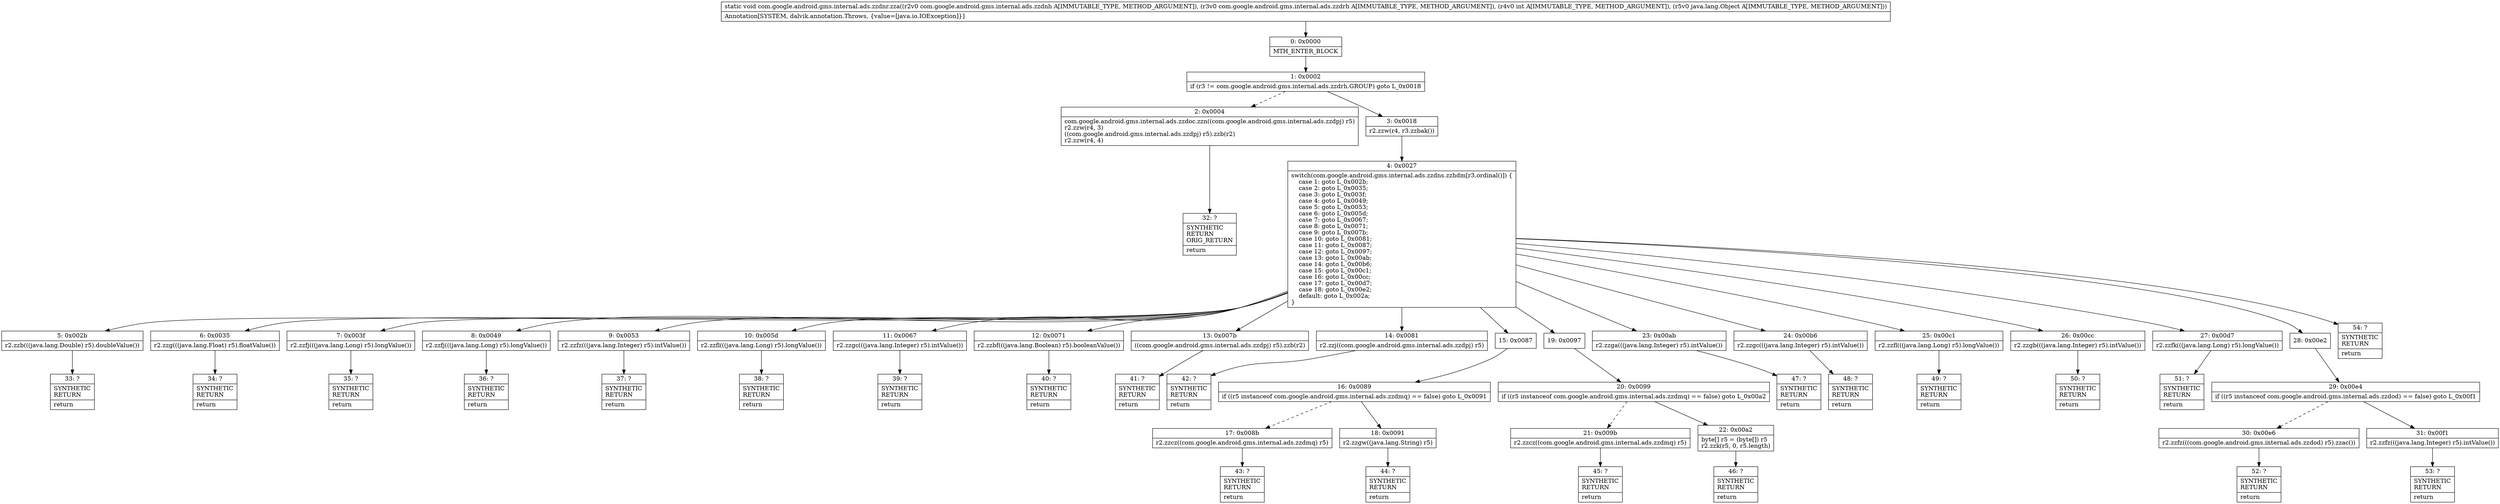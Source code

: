 digraph "CFG forcom.google.android.gms.internal.ads.zzdnr.zza(Lcom\/google\/android\/gms\/internal\/ads\/zzdnh;Lcom\/google\/android\/gms\/internal\/ads\/zzdrh;ILjava\/lang\/Object;)V" {
Node_0 [shape=record,label="{0\:\ 0x0000|MTH_ENTER_BLOCK\l}"];
Node_1 [shape=record,label="{1\:\ 0x0002|if (r3 != com.google.android.gms.internal.ads.zzdrh.GROUP) goto L_0x0018\l}"];
Node_2 [shape=record,label="{2\:\ 0x0004|com.google.android.gms.internal.ads.zzdoc.zzn((com.google.android.gms.internal.ads.zzdpj) r5)\lr2.zzw(r4, 3)\l((com.google.android.gms.internal.ads.zzdpj) r5).zzb(r2)\lr2.zzw(r4, 4)\l}"];
Node_3 [shape=record,label="{3\:\ 0x0018|r2.zzw(r4, r3.zzbak())\l}"];
Node_4 [shape=record,label="{4\:\ 0x0027|switch(com.google.android.gms.internal.ads.zzdns.zzhdm[r3.ordinal()]) \{\l    case 1: goto L_0x002b;\l    case 2: goto L_0x0035;\l    case 3: goto L_0x003f;\l    case 4: goto L_0x0049;\l    case 5: goto L_0x0053;\l    case 6: goto L_0x005d;\l    case 7: goto L_0x0067;\l    case 8: goto L_0x0071;\l    case 9: goto L_0x007b;\l    case 10: goto L_0x0081;\l    case 11: goto L_0x0087;\l    case 12: goto L_0x0097;\l    case 13: goto L_0x00ab;\l    case 14: goto L_0x00b6;\l    case 15: goto L_0x00c1;\l    case 16: goto L_0x00cc;\l    case 17: goto L_0x00d7;\l    case 18: goto L_0x00e2;\l    default: goto L_0x002a;\l\}\l}"];
Node_5 [shape=record,label="{5\:\ 0x002b|r2.zzb(((java.lang.Double) r5).doubleValue())\l}"];
Node_6 [shape=record,label="{6\:\ 0x0035|r2.zzg(((java.lang.Float) r5).floatValue())\l}"];
Node_7 [shape=record,label="{7\:\ 0x003f|r2.zzfj(((java.lang.Long) r5).longValue())\l}"];
Node_8 [shape=record,label="{8\:\ 0x0049|r2.zzfj(((java.lang.Long) r5).longValue())\l}"];
Node_9 [shape=record,label="{9\:\ 0x0053|r2.zzfz(((java.lang.Integer) r5).intValue())\l}"];
Node_10 [shape=record,label="{10\:\ 0x005d|r2.zzfl(((java.lang.Long) r5).longValue())\l}"];
Node_11 [shape=record,label="{11\:\ 0x0067|r2.zzgc(((java.lang.Integer) r5).intValue())\l}"];
Node_12 [shape=record,label="{12\:\ 0x0071|r2.zzbf(((java.lang.Boolean) r5).booleanValue())\l}"];
Node_13 [shape=record,label="{13\:\ 0x007b|((com.google.android.gms.internal.ads.zzdpj) r5).zzb(r2)\l}"];
Node_14 [shape=record,label="{14\:\ 0x0081|r2.zzj((com.google.android.gms.internal.ads.zzdpj) r5)\l}"];
Node_15 [shape=record,label="{15\:\ 0x0087}"];
Node_16 [shape=record,label="{16\:\ 0x0089|if ((r5 instanceof com.google.android.gms.internal.ads.zzdmq) == false) goto L_0x0091\l}"];
Node_17 [shape=record,label="{17\:\ 0x008b|r2.zzcz((com.google.android.gms.internal.ads.zzdmq) r5)\l}"];
Node_18 [shape=record,label="{18\:\ 0x0091|r2.zzgw((java.lang.String) r5)\l}"];
Node_19 [shape=record,label="{19\:\ 0x0097}"];
Node_20 [shape=record,label="{20\:\ 0x0099|if ((r5 instanceof com.google.android.gms.internal.ads.zzdmq) == false) goto L_0x00a2\l}"];
Node_21 [shape=record,label="{21\:\ 0x009b|r2.zzcz((com.google.android.gms.internal.ads.zzdmq) r5)\l}"];
Node_22 [shape=record,label="{22\:\ 0x00a2|byte[] r5 = (byte[]) r5\lr2.zzk(r5, 0, r5.length)\l}"];
Node_23 [shape=record,label="{23\:\ 0x00ab|r2.zzga(((java.lang.Integer) r5).intValue())\l}"];
Node_24 [shape=record,label="{24\:\ 0x00b6|r2.zzgc(((java.lang.Integer) r5).intValue())\l}"];
Node_25 [shape=record,label="{25\:\ 0x00c1|r2.zzfl(((java.lang.Long) r5).longValue())\l}"];
Node_26 [shape=record,label="{26\:\ 0x00cc|r2.zzgb(((java.lang.Integer) r5).intValue())\l}"];
Node_27 [shape=record,label="{27\:\ 0x00d7|r2.zzfk(((java.lang.Long) r5).longValue())\l}"];
Node_28 [shape=record,label="{28\:\ 0x00e2}"];
Node_29 [shape=record,label="{29\:\ 0x00e4|if ((r5 instanceof com.google.android.gms.internal.ads.zzdod) == false) goto L_0x00f1\l}"];
Node_30 [shape=record,label="{30\:\ 0x00e6|r2.zzfz(((com.google.android.gms.internal.ads.zzdod) r5).zzac())\l}"];
Node_31 [shape=record,label="{31\:\ 0x00f1|r2.zzfz(((java.lang.Integer) r5).intValue())\l}"];
Node_32 [shape=record,label="{32\:\ ?|SYNTHETIC\lRETURN\lORIG_RETURN\l|return\l}"];
Node_33 [shape=record,label="{33\:\ ?|SYNTHETIC\lRETURN\l|return\l}"];
Node_34 [shape=record,label="{34\:\ ?|SYNTHETIC\lRETURN\l|return\l}"];
Node_35 [shape=record,label="{35\:\ ?|SYNTHETIC\lRETURN\l|return\l}"];
Node_36 [shape=record,label="{36\:\ ?|SYNTHETIC\lRETURN\l|return\l}"];
Node_37 [shape=record,label="{37\:\ ?|SYNTHETIC\lRETURN\l|return\l}"];
Node_38 [shape=record,label="{38\:\ ?|SYNTHETIC\lRETURN\l|return\l}"];
Node_39 [shape=record,label="{39\:\ ?|SYNTHETIC\lRETURN\l|return\l}"];
Node_40 [shape=record,label="{40\:\ ?|SYNTHETIC\lRETURN\l|return\l}"];
Node_41 [shape=record,label="{41\:\ ?|SYNTHETIC\lRETURN\l|return\l}"];
Node_42 [shape=record,label="{42\:\ ?|SYNTHETIC\lRETURN\l|return\l}"];
Node_43 [shape=record,label="{43\:\ ?|SYNTHETIC\lRETURN\l|return\l}"];
Node_44 [shape=record,label="{44\:\ ?|SYNTHETIC\lRETURN\l|return\l}"];
Node_45 [shape=record,label="{45\:\ ?|SYNTHETIC\lRETURN\l|return\l}"];
Node_46 [shape=record,label="{46\:\ ?|SYNTHETIC\lRETURN\l|return\l}"];
Node_47 [shape=record,label="{47\:\ ?|SYNTHETIC\lRETURN\l|return\l}"];
Node_48 [shape=record,label="{48\:\ ?|SYNTHETIC\lRETURN\l|return\l}"];
Node_49 [shape=record,label="{49\:\ ?|SYNTHETIC\lRETURN\l|return\l}"];
Node_50 [shape=record,label="{50\:\ ?|SYNTHETIC\lRETURN\l|return\l}"];
Node_51 [shape=record,label="{51\:\ ?|SYNTHETIC\lRETURN\l|return\l}"];
Node_52 [shape=record,label="{52\:\ ?|SYNTHETIC\lRETURN\l|return\l}"];
Node_53 [shape=record,label="{53\:\ ?|SYNTHETIC\lRETURN\l|return\l}"];
Node_54 [shape=record,label="{54\:\ ?|SYNTHETIC\lRETURN\l|return\l}"];
MethodNode[shape=record,label="{static void com.google.android.gms.internal.ads.zzdnr.zza((r2v0 com.google.android.gms.internal.ads.zzdnh A[IMMUTABLE_TYPE, METHOD_ARGUMENT]), (r3v0 com.google.android.gms.internal.ads.zzdrh A[IMMUTABLE_TYPE, METHOD_ARGUMENT]), (r4v0 int A[IMMUTABLE_TYPE, METHOD_ARGUMENT]), (r5v0 java.lang.Object A[IMMUTABLE_TYPE, METHOD_ARGUMENT]))  | Annotation[SYSTEM, dalvik.annotation.Throws, \{value=[java.io.IOException]\}]\l}"];
MethodNode -> Node_0;
Node_0 -> Node_1;
Node_1 -> Node_2[style=dashed];
Node_1 -> Node_3;
Node_2 -> Node_32;
Node_3 -> Node_4;
Node_4 -> Node_5;
Node_4 -> Node_6;
Node_4 -> Node_7;
Node_4 -> Node_8;
Node_4 -> Node_9;
Node_4 -> Node_10;
Node_4 -> Node_11;
Node_4 -> Node_12;
Node_4 -> Node_13;
Node_4 -> Node_14;
Node_4 -> Node_15;
Node_4 -> Node_19;
Node_4 -> Node_23;
Node_4 -> Node_24;
Node_4 -> Node_25;
Node_4 -> Node_26;
Node_4 -> Node_27;
Node_4 -> Node_28;
Node_4 -> Node_54;
Node_5 -> Node_33;
Node_6 -> Node_34;
Node_7 -> Node_35;
Node_8 -> Node_36;
Node_9 -> Node_37;
Node_10 -> Node_38;
Node_11 -> Node_39;
Node_12 -> Node_40;
Node_13 -> Node_41;
Node_14 -> Node_42;
Node_15 -> Node_16;
Node_16 -> Node_17[style=dashed];
Node_16 -> Node_18;
Node_17 -> Node_43;
Node_18 -> Node_44;
Node_19 -> Node_20;
Node_20 -> Node_21[style=dashed];
Node_20 -> Node_22;
Node_21 -> Node_45;
Node_22 -> Node_46;
Node_23 -> Node_47;
Node_24 -> Node_48;
Node_25 -> Node_49;
Node_26 -> Node_50;
Node_27 -> Node_51;
Node_28 -> Node_29;
Node_29 -> Node_30[style=dashed];
Node_29 -> Node_31;
Node_30 -> Node_52;
Node_31 -> Node_53;
}

